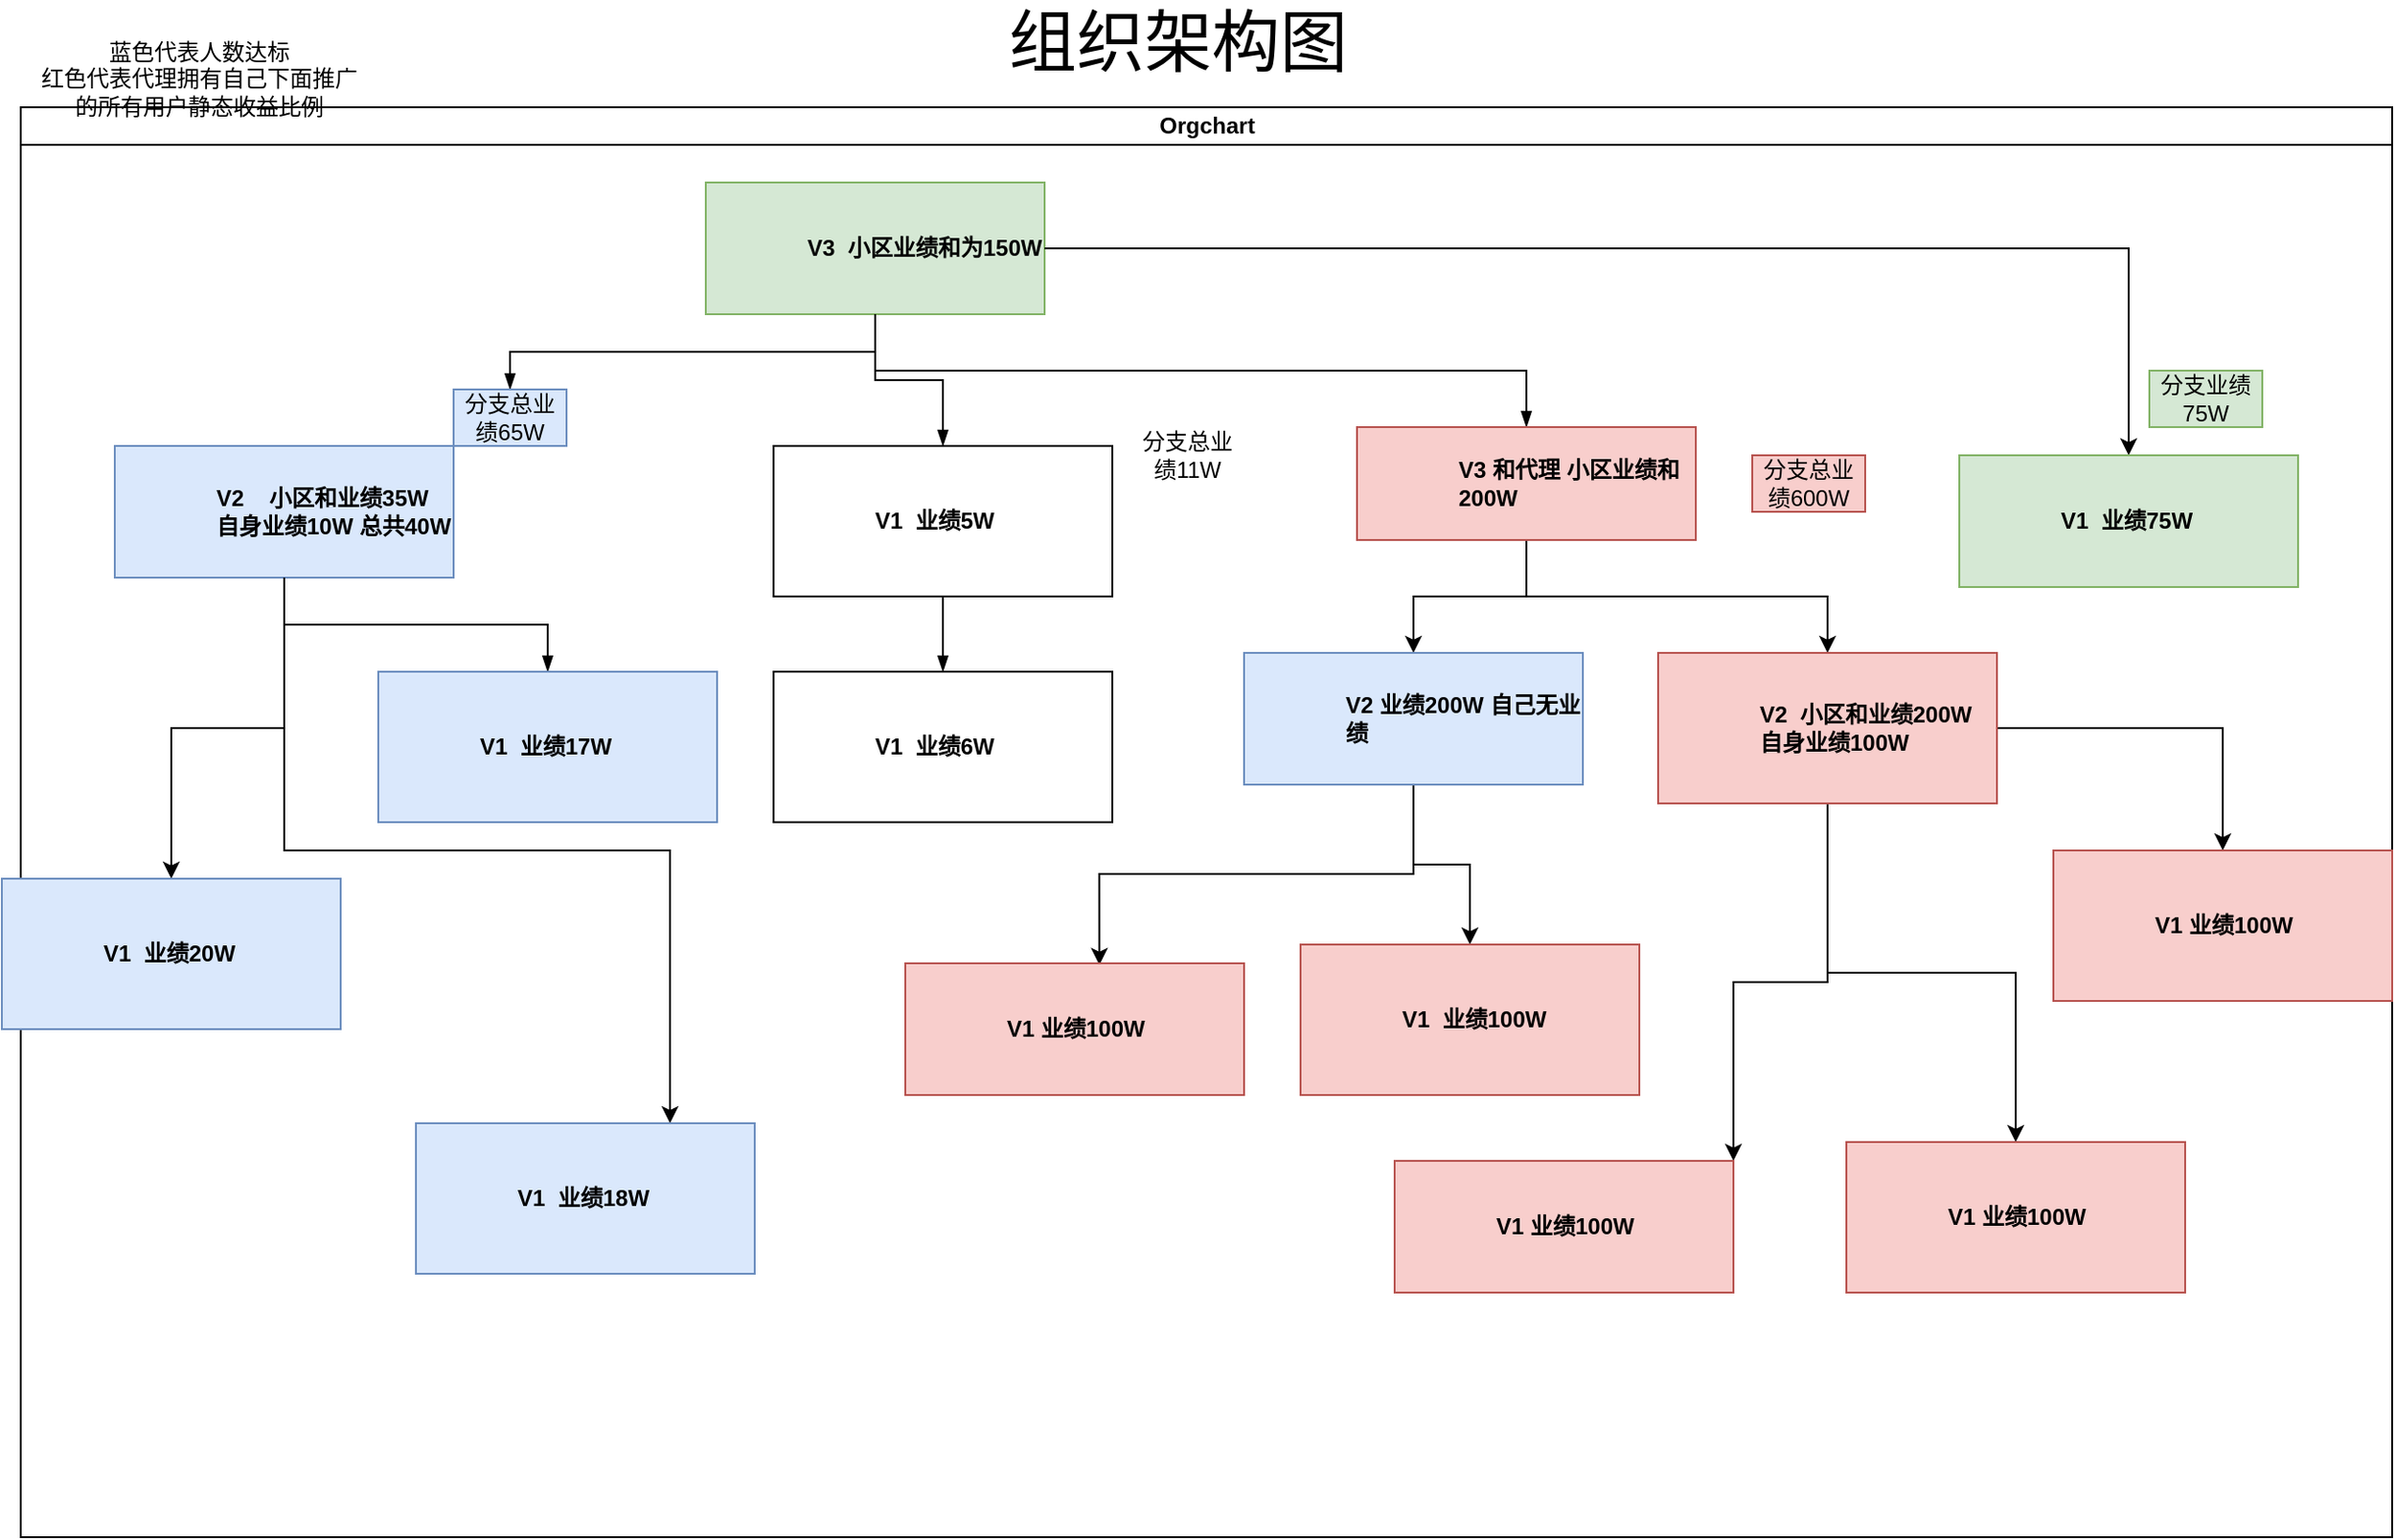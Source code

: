 <mxfile version="21.0.8" type="github">
  <diagram id="prtHgNgQTEPvFCAcTncT" name="Page-1">
    <mxGraphModel dx="1434" dy="764" grid="1" gridSize="10" guides="1" tooltips="1" connect="1" arrows="1" fold="1" page="1" pageScale="1" pageWidth="827" pageHeight="1169" math="0" shadow="0">
      <root>
        <mxCell id="0" />
        <mxCell id="1" parent="0" />
        <mxCell id="dNxyNK7c78bLwvsdeMH5-11" value="Orgchart" style="swimlane;html=1;startSize=20;horizontal=1;containerType=tree;glass=0;" parent="1" vertex="1">
          <mxGeometry x="50" y="120" width="1260" height="760" as="geometry" />
        </mxCell>
        <UserObject label="V3&amp;nbsp; 小区业绩和为150W" name="Tessa Miller" position="CFO" location="Office 1" email="me@example.com" placeholders="1" link="https://www.draw.io" id="dNxyNK7c78bLwvsdeMH5-12">
          <mxCell style="label;image=https://cdn3.iconfinder.com/data/icons/user-avatars-1/512/users-3-128.png;whiteSpace=wrap;html=1;rounded=0;glass=0;treeMoving=1;treeFolding=1;fillColor=#d5e8d4;strokeColor=#82b366;" parent="dNxyNK7c78bLwvsdeMH5-11" vertex="1">
            <mxGeometry x="364" y="40" width="180" height="70" as="geometry" />
          </mxCell>
        </UserObject>
        <mxCell id="dNxyNK7c78bLwvsdeMH5-13" value="" style="endArrow=blockThin;endFill=1;fontSize=11;edgeStyle=elbowEdgeStyle;elbow=vertical;rounded=0;" parent="dNxyNK7c78bLwvsdeMH5-11" source="6FXrn1tnu0G6UIk6fwxV-34" target="dNxyNK7c78bLwvsdeMH5-14" edge="1">
          <mxGeometry relative="1" as="geometry" />
        </mxCell>
        <mxCell id="6FXrn1tnu0G6UIk6fwxV-12" style="edgeStyle=orthogonalEdgeStyle;rounded=0;orthogonalLoop=1;jettySize=auto;html=1;" parent="dNxyNK7c78bLwvsdeMH5-11" source="dNxyNK7c78bLwvsdeMH5-14" target="6FXrn1tnu0G6UIk6fwxV-11" edge="1">
          <mxGeometry relative="1" as="geometry" />
        </mxCell>
        <mxCell id="6FXrn1tnu0G6UIk6fwxV-31" style="edgeStyle=orthogonalEdgeStyle;rounded=0;orthogonalLoop=1;jettySize=auto;html=1;entryX=0.75;entryY=0;entryDx=0;entryDy=0;" parent="dNxyNK7c78bLwvsdeMH5-11" source="dNxyNK7c78bLwvsdeMH5-14" target="6FXrn1tnu0G6UIk6fwxV-30" edge="1">
          <mxGeometry relative="1" as="geometry" />
        </mxCell>
        <UserObject label="V2&amp;nbsp; &amp;nbsp; 小区和业绩35W&amp;nbsp;&lt;br&gt;自身业绩10W 总共40W" name="Edward Morrison" position="Brand Manager" location="Office 2" email="me@example.com" placeholders="1" link="https://www.draw.io" id="dNxyNK7c78bLwvsdeMH5-14">
          <mxCell style="label;image=https://cdn3.iconfinder.com/data/icons/user-avatars-1/512/users-10-3-128.png;whiteSpace=wrap;html=1;rounded=0;glass=0;treeFolding=1;treeMoving=1;fillColor=#dae8fc;strokeColor=#6c8ebf;" parent="dNxyNK7c78bLwvsdeMH5-11" vertex="1">
            <mxGeometry x="50" y="180" width="180" height="70" as="geometry" />
          </mxCell>
        </UserObject>
        <mxCell id="dNxyNK7c78bLwvsdeMH5-15" value="" style="endArrow=blockThin;endFill=1;fontSize=11;edgeStyle=elbowEdgeStyle;elbow=vertical;rounded=0;" parent="dNxyNK7c78bLwvsdeMH5-11" source="dNxyNK7c78bLwvsdeMH5-12" target="dNxyNK7c78bLwvsdeMH5-16" edge="1">
          <mxGeometry relative="1" as="geometry" />
        </mxCell>
        <UserObject label="V1&amp;nbsp; 业绩5W" name="Evan Valet" position="HR Director" location="Office 4" email="me@example.com" placeholders="1" link="https://www.draw.io" id="dNxyNK7c78bLwvsdeMH5-16">
          <mxCell style="label;image=https://cdn3.iconfinder.com/data/icons/user-avatars-1/512/users-9-2-128.png;whiteSpace=wrap;html=1;rounded=0;glass=0;treeFolding=1;treeMoving=1;" parent="dNxyNK7c78bLwvsdeMH5-11" vertex="1">
            <mxGeometry x="400" y="180" width="180" height="80" as="geometry" />
          </mxCell>
        </UserObject>
        <mxCell id="dNxyNK7c78bLwvsdeMH5-17" value="" style="endArrow=blockThin;endFill=1;fontSize=11;edgeStyle=elbowEdgeStyle;elbow=vertical;rounded=0;" parent="dNxyNK7c78bLwvsdeMH5-11" source="dNxyNK7c78bLwvsdeMH5-12" target="dNxyNK7c78bLwvsdeMH5-18" edge="1">
          <mxGeometry relative="1" as="geometry" />
        </mxCell>
        <mxCell id="6FXrn1tnu0G6UIk6fwxV-17" style="edgeStyle=orthogonalEdgeStyle;rounded=0;orthogonalLoop=1;jettySize=auto;html=1;" parent="dNxyNK7c78bLwvsdeMH5-11" source="dNxyNK7c78bLwvsdeMH5-18" target="6FXrn1tnu0G6UIk6fwxV-13" edge="1">
          <mxGeometry relative="1" as="geometry" />
        </mxCell>
        <mxCell id="6FXrn1tnu0G6UIk6fwxV-18" style="edgeStyle=orthogonalEdgeStyle;rounded=0;orthogonalLoop=1;jettySize=auto;html=1;entryX=0.5;entryY=0;entryDx=0;entryDy=0;" parent="dNxyNK7c78bLwvsdeMH5-11" source="dNxyNK7c78bLwvsdeMH5-18" target="6FXrn1tnu0G6UIk6fwxV-14" edge="1">
          <mxGeometry relative="1" as="geometry" />
        </mxCell>
        <UserObject label="V3 和代理 小区业绩和200W" name="Alison Donovan" position="System Admin" location="Office 3" email="me@example.com" placeholders="1" link="https://www.draw.io" id="dNxyNK7c78bLwvsdeMH5-18">
          <mxCell style="label;image=https://cdn3.iconfinder.com/data/icons/user-avatars-1/512/users-2-128.png;whiteSpace=wrap;html=1;rounded=0;glass=0;fillColor=#f8cecc;strokeColor=#b85450;" parent="dNxyNK7c78bLwvsdeMH5-11" vertex="1">
            <mxGeometry x="710" y="170" width="180" height="60" as="geometry" />
          </mxCell>
        </UserObject>
        <mxCell id="6FXrn1tnu0G6UIk6fwxV-3" value="" style="endArrow=blockThin;endFill=1;fontSize=11;edgeStyle=elbowEdgeStyle;elbow=vertical;rounded=0;" parent="dNxyNK7c78bLwvsdeMH5-11" source="dNxyNK7c78bLwvsdeMH5-16" target="6FXrn1tnu0G6UIk6fwxV-4" edge="1">
          <mxGeometry relative="1" as="geometry">
            <mxPoint x="390" y="200" as="sourcePoint" />
          </mxGeometry>
        </mxCell>
        <UserObject label="V1&amp;nbsp; 业绩6W" name="Evan Valet" position="HR Director" location="Office 4" email="me@example.com" placeholders="1" link="https://www.draw.io" id="6FXrn1tnu0G6UIk6fwxV-4">
          <mxCell style="label;image=https://cdn3.iconfinder.com/data/icons/user-avatars-1/512/users-9-2-128.png;whiteSpace=wrap;html=1;rounded=0;glass=0;treeFolding=1;treeMoving=1;" parent="dNxyNK7c78bLwvsdeMH5-11" vertex="1">
            <mxGeometry x="400" y="300" width="180" height="80" as="geometry" />
          </mxCell>
        </UserObject>
        <mxCell id="6FXrn1tnu0G6UIk6fwxV-7" value="" style="endArrow=blockThin;endFill=1;fontSize=11;edgeStyle=elbowEdgeStyle;elbow=vertical;rounded=0;" parent="dNxyNK7c78bLwvsdeMH5-11" source="dNxyNK7c78bLwvsdeMH5-14" target="6FXrn1tnu0G6UIk6fwxV-8" edge="1">
          <mxGeometry relative="1" as="geometry">
            <mxPoint x="430" y="200" as="sourcePoint" />
          </mxGeometry>
        </mxCell>
        <UserObject label="V1&amp;nbsp; 业绩17W" name="Edward Morrison" position="Brand Manager" location="Office 2" email="me@example.com" placeholders="1" link="https://www.draw.io" id="6FXrn1tnu0G6UIk6fwxV-8">
          <mxCell style="label;image=https://cdn3.iconfinder.com/data/icons/user-avatars-1/512/users-10-3-128.png;whiteSpace=wrap;html=1;rounded=0;glass=0;treeFolding=1;treeMoving=1;fillColor=#dae8fc;strokeColor=#6c8ebf;" parent="dNxyNK7c78bLwvsdeMH5-11" vertex="1">
            <mxGeometry x="190" y="300" width="180" height="80" as="geometry" />
          </mxCell>
        </UserObject>
        <UserObject label="V1&amp;nbsp; 业绩20W" name="Edward Morrison" position="Brand Manager" location="Office 2" email="me@example.com" placeholders="1" link="https://www.draw.io" id="6FXrn1tnu0G6UIk6fwxV-11">
          <mxCell style="label;image=https://cdn3.iconfinder.com/data/icons/user-avatars-1/512/users-10-3-128.png;whiteSpace=wrap;html=1;rounded=0;glass=0;treeFolding=1;treeMoving=1;fillColor=#dae8fc;strokeColor=#6c8ebf;" parent="dNxyNK7c78bLwvsdeMH5-11" vertex="1">
            <mxGeometry x="-10" y="410" width="180" height="80" as="geometry" />
          </mxCell>
        </UserObject>
        <mxCell id="6FXrn1tnu0G6UIk6fwxV-21" style="edgeStyle=orthogonalEdgeStyle;rounded=0;orthogonalLoop=1;jettySize=auto;html=1;entryX=0.573;entryY=0.012;entryDx=0;entryDy=0;entryPerimeter=0;" parent="dNxyNK7c78bLwvsdeMH5-11" source="6FXrn1tnu0G6UIk6fwxV-13" target="6FXrn1tnu0G6UIk6fwxV-19" edge="1">
          <mxGeometry relative="1" as="geometry" />
        </mxCell>
        <mxCell id="6FXrn1tnu0G6UIk6fwxV-22" style="edgeStyle=orthogonalEdgeStyle;rounded=0;orthogonalLoop=1;jettySize=auto;html=1;entryX=0.5;entryY=0;entryDx=0;entryDy=0;" parent="dNxyNK7c78bLwvsdeMH5-11" source="6FXrn1tnu0G6UIk6fwxV-13" target="6FXrn1tnu0G6UIk6fwxV-20" edge="1">
          <mxGeometry relative="1" as="geometry" />
        </mxCell>
        <UserObject label="V2 业绩200W 自己无业绩" name="Edward Morrison" position="Brand Manager" location="Office 2" email="me@example.com" placeholders="1" link="https://www.draw.io" id="6FXrn1tnu0G6UIk6fwxV-13">
          <mxCell style="label;image=https://cdn3.iconfinder.com/data/icons/user-avatars-1/512/users-10-3-128.png;whiteSpace=wrap;html=1;rounded=0;glass=0;treeFolding=1;treeMoving=1;fillColor=#dae8fc;strokeColor=#6c8ebf;" parent="dNxyNK7c78bLwvsdeMH5-11" vertex="1">
            <mxGeometry x="650" y="290" width="180" height="70" as="geometry" />
          </mxCell>
        </UserObject>
        <mxCell id="6FXrn1tnu0G6UIk6fwxV-25" style="edgeStyle=orthogonalEdgeStyle;rounded=0;orthogonalLoop=1;jettySize=auto;html=1;entryX=0.5;entryY=0;entryDx=0;entryDy=0;" parent="dNxyNK7c78bLwvsdeMH5-11" source="6FXrn1tnu0G6UIk6fwxV-14" target="6FXrn1tnu0G6UIk6fwxV-24" edge="1">
          <mxGeometry relative="1" as="geometry" />
        </mxCell>
        <mxCell id="6FXrn1tnu0G6UIk6fwxV-26" style="edgeStyle=orthogonalEdgeStyle;rounded=0;orthogonalLoop=1;jettySize=auto;html=1;entryX=1;entryY=0;entryDx=0;entryDy=0;" parent="dNxyNK7c78bLwvsdeMH5-11" source="6FXrn1tnu0G6UIk6fwxV-14" target="6FXrn1tnu0G6UIk6fwxV-23" edge="1">
          <mxGeometry relative="1" as="geometry" />
        </mxCell>
        <mxCell id="6FXrn1tnu0G6UIk6fwxV-33" style="edgeStyle=orthogonalEdgeStyle;rounded=0;orthogonalLoop=1;jettySize=auto;html=1;" parent="dNxyNK7c78bLwvsdeMH5-11" source="6FXrn1tnu0G6UIk6fwxV-14" target="6FXrn1tnu0G6UIk6fwxV-32" edge="1">
          <mxGeometry relative="1" as="geometry" />
        </mxCell>
        <UserObject label="V2&amp;nbsp; 小区和业绩200W 自身业绩100W" name="Evan Valet" position="HR Director" location="Office 4" email="me@example.com" placeholders="1" link="https://www.draw.io" id="6FXrn1tnu0G6UIk6fwxV-14">
          <mxCell style="label;image=https://cdn3.iconfinder.com/data/icons/user-avatars-1/512/users-9-2-128.png;whiteSpace=wrap;html=1;rounded=0;glass=0;treeFolding=1;treeMoving=1;fillColor=#f8cecc;strokeColor=#b85450;" parent="dNxyNK7c78bLwvsdeMH5-11" vertex="1">
            <mxGeometry x="870" y="290" width="180" height="80" as="geometry" />
          </mxCell>
        </UserObject>
        <UserObject label="V1 业绩100W" name="Edward Morrison" position="Brand Manager" location="Office 2" email="me@example.com" placeholders="1" link="https://www.draw.io" id="6FXrn1tnu0G6UIk6fwxV-19">
          <mxCell style="label;image=https://cdn3.iconfinder.com/data/icons/user-avatars-1/512/users-10-3-128.png;whiteSpace=wrap;html=1;rounded=0;glass=0;treeFolding=1;treeMoving=1;fillColor=#f8cecc;strokeColor=#b85450;" parent="dNxyNK7c78bLwvsdeMH5-11" vertex="1">
            <mxGeometry x="470" y="455" width="180" height="70" as="geometry" />
          </mxCell>
        </UserObject>
        <UserObject label="V1&amp;nbsp; 业绩100W" name="Evan Valet" position="HR Director" location="Office 4" email="me@example.com" placeholders="1" link="https://www.draw.io" id="6FXrn1tnu0G6UIk6fwxV-20">
          <mxCell style="label;image=https://cdn3.iconfinder.com/data/icons/user-avatars-1/512/users-9-2-128.png;whiteSpace=wrap;html=1;rounded=0;glass=0;treeFolding=1;treeMoving=1;fillColor=#f8cecc;strokeColor=#b85450;" parent="dNxyNK7c78bLwvsdeMH5-11" vertex="1">
            <mxGeometry x="680" y="445" width="180" height="80" as="geometry" />
          </mxCell>
        </UserObject>
        <UserObject label="V1 业绩100W" name="Edward Morrison" position="Brand Manager" location="Office 2" email="me@example.com" placeholders="1" link="https://www.draw.io" id="6FXrn1tnu0G6UIk6fwxV-23">
          <mxCell style="label;image=https://cdn3.iconfinder.com/data/icons/user-avatars-1/512/users-10-3-128.png;whiteSpace=wrap;html=1;rounded=0;glass=0;treeFolding=1;treeMoving=1;fillColor=#f8cecc;strokeColor=#b85450;" parent="dNxyNK7c78bLwvsdeMH5-11" vertex="1">
            <mxGeometry x="730" y="560" width="180" height="70" as="geometry" />
          </mxCell>
        </UserObject>
        <UserObject label="V1 业绩100W" name="Evan Valet" position="HR Director" location="Office 4" email="me@example.com" placeholders="1" link="https://www.draw.io" id="6FXrn1tnu0G6UIk6fwxV-24">
          <mxCell style="label;image=https://cdn3.iconfinder.com/data/icons/user-avatars-1/512/users-9-2-128.png;whiteSpace=wrap;html=1;rounded=0;glass=0;treeFolding=1;treeMoving=1;fillColor=#f8cecc;strokeColor=#b85450;" parent="dNxyNK7c78bLwvsdeMH5-11" vertex="1">
            <mxGeometry x="970" y="550" width="180" height="80" as="geometry" />
          </mxCell>
        </UserObject>
        <UserObject label="V1&amp;nbsp; 业绩18W" name="Edward Morrison" position="Brand Manager" location="Office 2" email="me@example.com" placeholders="1" link="https://www.draw.io" id="6FXrn1tnu0G6UIk6fwxV-30">
          <mxCell style="label;image=https://cdn3.iconfinder.com/data/icons/user-avatars-1/512/users-10-3-128.png;whiteSpace=wrap;html=1;rounded=0;glass=0;treeFolding=1;treeMoving=1;fillColor=#dae8fc;strokeColor=#6c8ebf;" parent="dNxyNK7c78bLwvsdeMH5-11" vertex="1">
            <mxGeometry x="210" y="540" width="180" height="80" as="geometry" />
          </mxCell>
        </UserObject>
        <UserObject label="V1 业绩100W" name="Evan Valet" position="HR Director" location="Office 4" email="me@example.com" placeholders="1" link="https://www.draw.io" id="6FXrn1tnu0G6UIk6fwxV-32">
          <mxCell style="label;image=https://cdn3.iconfinder.com/data/icons/user-avatars-1/512/users-9-2-128.png;whiteSpace=wrap;html=1;rounded=0;glass=0;treeFolding=1;treeMoving=1;fillColor=#f8cecc;strokeColor=#b85450;" parent="dNxyNK7c78bLwvsdeMH5-11" vertex="1">
            <mxGeometry x="1080" y="395" width="180" height="80" as="geometry" />
          </mxCell>
        </UserObject>
        <mxCell id="6FXrn1tnu0G6UIk6fwxV-35" value="分支总业绩11W" style="text;html=1;align=center;verticalAlign=middle;whiteSpace=wrap;rounded=0;" parent="dNxyNK7c78bLwvsdeMH5-11" vertex="1">
          <mxGeometry x="590" y="170" width="60" height="30" as="geometry" />
        </mxCell>
        <mxCell id="6FXrn1tnu0G6UIk6fwxV-36" value="分支总业绩600W" style="text;html=1;strokeColor=#b85450;fillColor=#f8cecc;align=center;verticalAlign=middle;whiteSpace=wrap;rounded=0;" parent="dNxyNK7c78bLwvsdeMH5-11" vertex="1">
          <mxGeometry x="920" y="185" width="60" height="30" as="geometry" />
        </mxCell>
        <mxCell id="6FXrn1tnu0G6UIk6fwxV-37" value="" style="endArrow=blockThin;endFill=1;fontSize=11;edgeStyle=elbowEdgeStyle;elbow=vertical;rounded=0;" parent="dNxyNK7c78bLwvsdeMH5-11" source="dNxyNK7c78bLwvsdeMH5-12" target="6FXrn1tnu0G6UIk6fwxV-34" edge="1">
          <mxGeometry relative="1" as="geometry">
            <mxPoint x="400" y="240" as="sourcePoint" />
            <mxPoint x="190" y="300" as="targetPoint" />
          </mxGeometry>
        </mxCell>
        <mxCell id="6FXrn1tnu0G6UIk6fwxV-34" value="分支总业绩65W" style="text;html=1;strokeColor=#6c8ebf;fillColor=#dae8fc;align=center;verticalAlign=middle;whiteSpace=wrap;rounded=0;" parent="dNxyNK7c78bLwvsdeMH5-11" vertex="1">
          <mxGeometry x="230" y="150" width="60" height="30" as="geometry" />
        </mxCell>
        <mxCell id="6FXrn1tnu0G6UIk6fwxV-39" value="" style="edgeStyle=orthogonalEdgeStyle;rounded=0;orthogonalLoop=1;jettySize=auto;html=1;" parent="dNxyNK7c78bLwvsdeMH5-11" source="dNxyNK7c78bLwvsdeMH5-12" target="6FXrn1tnu0G6UIk6fwxV-40" edge="1">
          <mxGeometry relative="1" as="geometry" />
        </mxCell>
        <UserObject label="V1&amp;nbsp; 业绩75W" name="Tessa Miller" position="CFO" location="Office 1" email="me@example.com" placeholders="1" link="https://www.draw.io" id="6FXrn1tnu0G6UIk6fwxV-40">
          <mxCell style="label;image=https://cdn3.iconfinder.com/data/icons/user-avatars-1/512/users-3-128.png;whiteSpace=wrap;html=1;rounded=0;glass=0;treeMoving=1;treeFolding=1;fillColor=#d5e8d4;strokeColor=#82b366;" parent="dNxyNK7c78bLwvsdeMH5-11" vertex="1">
            <mxGeometry x="1030" y="185" width="180" height="70" as="geometry" />
          </mxCell>
        </UserObject>
        <mxCell id="6FXrn1tnu0G6UIk6fwxV-41" value="分支业绩75W" style="text;html=1;strokeColor=#82b366;fillColor=#d5e8d4;align=center;verticalAlign=middle;whiteSpace=wrap;rounded=0;" parent="dNxyNK7c78bLwvsdeMH5-11" vertex="1">
          <mxGeometry x="1131" y="140" width="60" height="30" as="geometry" />
        </mxCell>
        <mxCell id="6FXrn1tnu0G6UIk6fwxV-28" value="&lt;font style=&quot;font-size: 36px;&quot;&gt;组织架构图&lt;/font&gt;" style="text;html=1;strokeColor=none;fillColor=none;align=center;verticalAlign=middle;whiteSpace=wrap;rounded=0;" parent="1" vertex="1">
          <mxGeometry x="540" y="70" width="250" height="30" as="geometry" />
        </mxCell>
        <mxCell id="6FXrn1tnu0G6UIk6fwxV-29" value="蓝色代表人数达标&lt;br&gt;红色代表代理拥有自己下面推广的所有用户静态收益比例" style="text;html=1;strokeColor=none;fillColor=none;align=center;verticalAlign=middle;whiteSpace=wrap;rounded=0;" parent="1" vertex="1">
          <mxGeometry x="60" y="90" width="170" height="30" as="geometry" />
        </mxCell>
      </root>
    </mxGraphModel>
  </diagram>
</mxfile>
